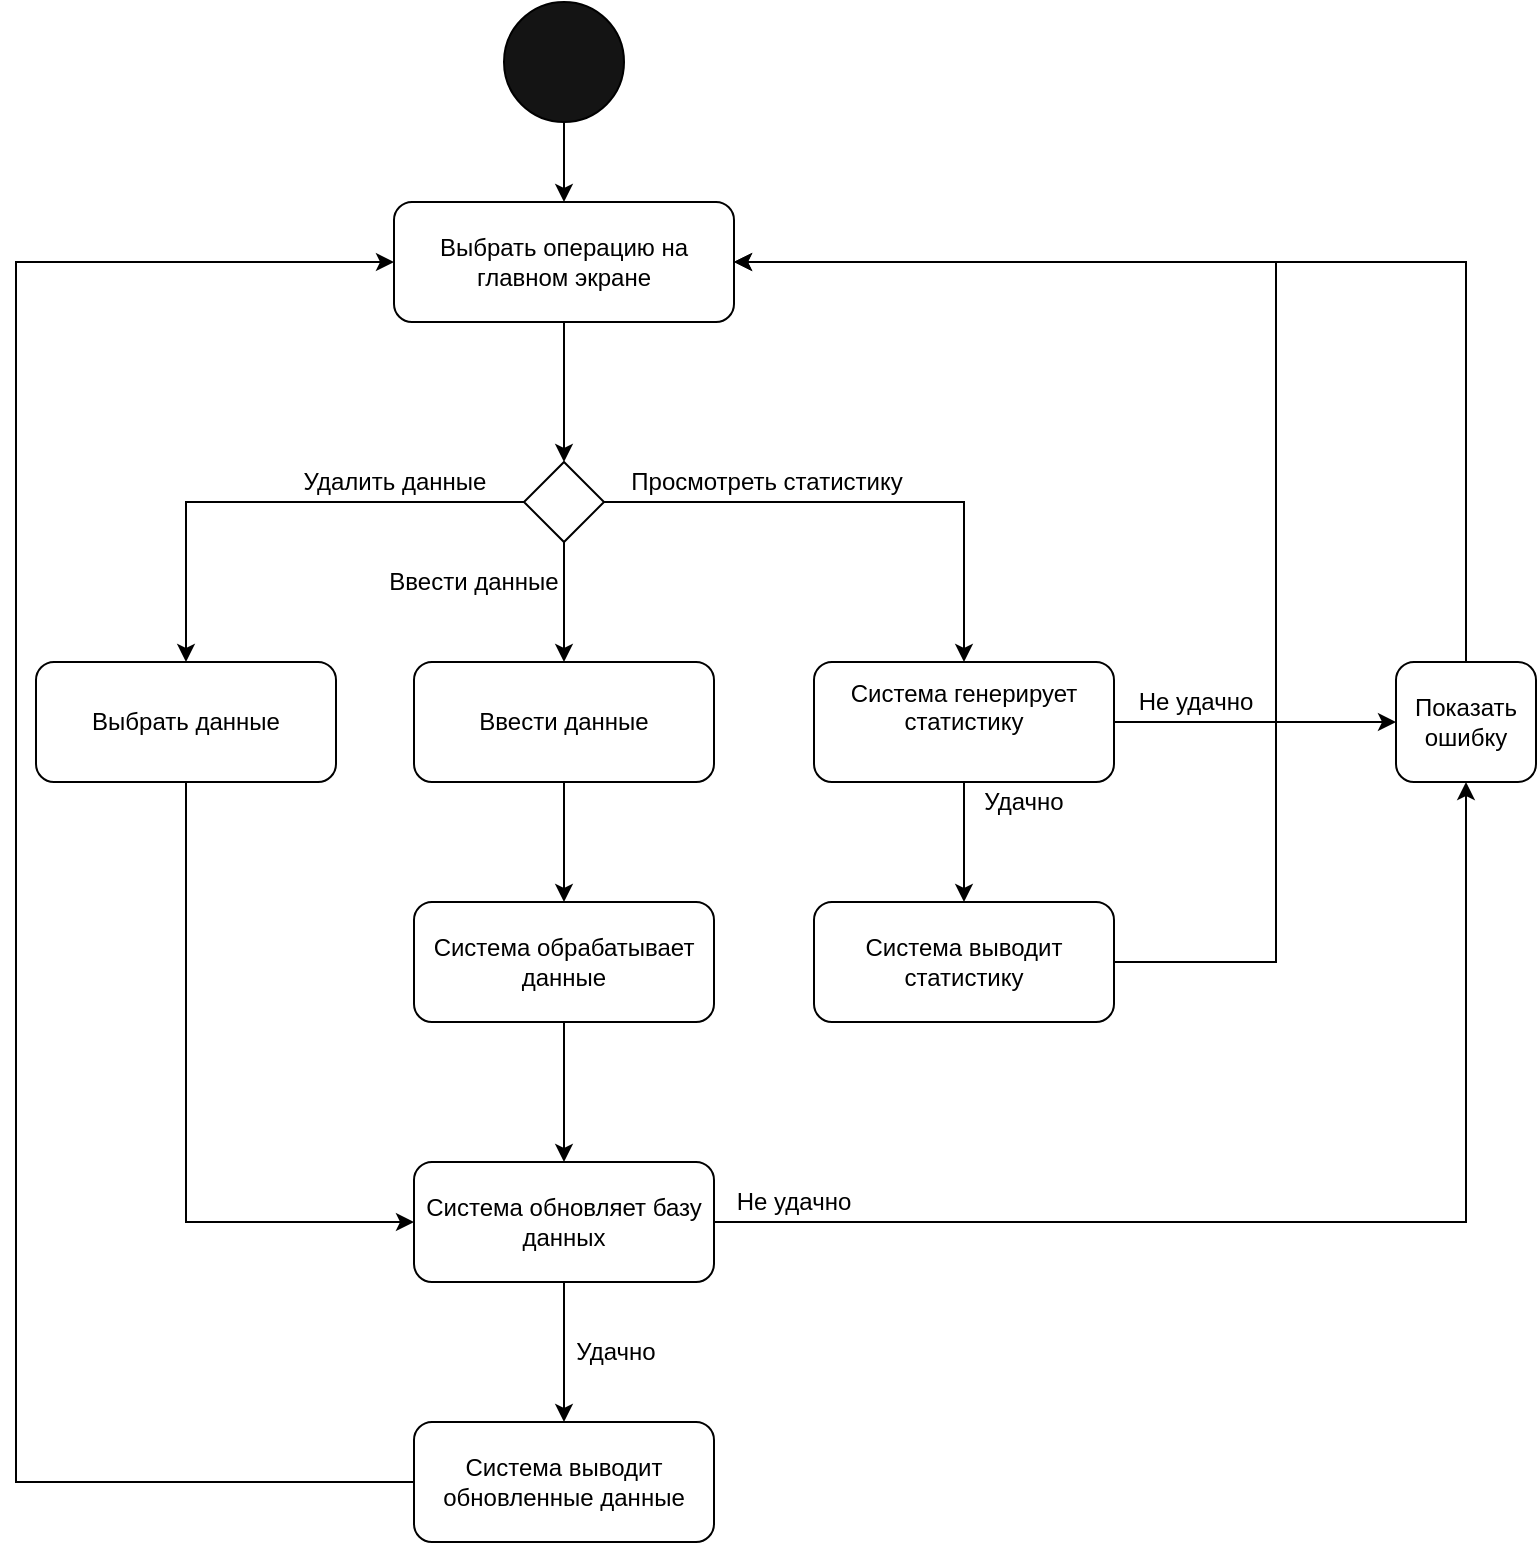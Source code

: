 <mxfile version="10.6.5" type="device"><diagram name="Page-1" id="e7e014a7-5840-1c2e-5031-d8a46d1fe8dd"><mxGraphModel dx="1220" dy="634" grid="1" gridSize="10" guides="1" tooltips="1" connect="1" arrows="1" fold="1" page="1" pageScale="1" pageWidth="1169" pageHeight="826" background="#ffffff" math="0" shadow="0"><root><mxCell id="0"/><mxCell id="1" parent="0"/><mxCell id="u1rTgI9Xw3K_pHjbqqv7-44" style="edgeStyle=orthogonalEdgeStyle;rounded=0;orthogonalLoop=1;jettySize=auto;html=1;entryX=0.5;entryY=0;entryDx=0;entryDy=0;" edge="1" parent="1" source="u1rTgI9Xw3K_pHjbqqv7-41" target="u1rTgI9Xw3K_pHjbqqv7-43"><mxGeometry relative="1" as="geometry"/></mxCell><mxCell id="u1rTgI9Xw3K_pHjbqqv7-41" value="" style="ellipse;whiteSpace=wrap;html=1;aspect=fixed;fillColor=#141414;" vertex="1" parent="1"><mxGeometry x="354" y="200" width="60" height="60" as="geometry"/></mxCell><mxCell id="u1rTgI9Xw3K_pHjbqqv7-46" style="edgeStyle=orthogonalEdgeStyle;rounded=0;orthogonalLoop=1;jettySize=auto;html=1;entryX=0.5;entryY=0;entryDx=0;entryDy=0;" edge="1" parent="1" source="u1rTgI9Xw3K_pHjbqqv7-43" target="u1rTgI9Xw3K_pHjbqqv7-45"><mxGeometry relative="1" as="geometry"/></mxCell><mxCell id="u1rTgI9Xw3K_pHjbqqv7-43" value="Выбрать операцию на главном экране" style="rounded=1;whiteSpace=wrap;html=1;fillColor=#FFFFFF;" vertex="1" parent="1"><mxGeometry x="299" y="300" width="170" height="60" as="geometry"/></mxCell><mxCell id="u1rTgI9Xw3K_pHjbqqv7-51" style="edgeStyle=orthogonalEdgeStyle;rounded=0;orthogonalLoop=1;jettySize=auto;html=1;entryX=0.5;entryY=0;entryDx=0;entryDy=0;exitX=0.5;exitY=1;exitDx=0;exitDy=0;" edge="1" parent="1" source="u1rTgI9Xw3K_pHjbqqv7-45" target="u1rTgI9Xw3K_pHjbqqv7-47"><mxGeometry relative="1" as="geometry"/></mxCell><mxCell id="u1rTgI9Xw3K_pHjbqqv7-79" style="edgeStyle=orthogonalEdgeStyle;rounded=0;orthogonalLoop=1;jettySize=auto;html=1;" edge="1" parent="1" source="u1rTgI9Xw3K_pHjbqqv7-45" target="u1rTgI9Xw3K_pHjbqqv7-78"><mxGeometry relative="1" as="geometry"/></mxCell><mxCell id="u1rTgI9Xw3K_pHjbqqv7-84" style="edgeStyle=orthogonalEdgeStyle;rounded=0;orthogonalLoop=1;jettySize=auto;html=1;exitX=1;exitY=0.5;exitDx=0;exitDy=0;entryX=0.5;entryY=0;entryDx=0;entryDy=0;" edge="1" parent="1" source="u1rTgI9Xw3K_pHjbqqv7-45" target="u1rTgI9Xw3K_pHjbqqv7-83"><mxGeometry relative="1" as="geometry"/></mxCell><mxCell id="u1rTgI9Xw3K_pHjbqqv7-45" value="" style="rhombus;whiteSpace=wrap;html=1;fillColor=#FFFFFF;" vertex="1" parent="1"><mxGeometry x="364" y="430" width="40" height="40" as="geometry"/></mxCell><mxCell id="u1rTgI9Xw3K_pHjbqqv7-52" style="edgeStyle=orthogonalEdgeStyle;rounded=0;orthogonalLoop=1;jettySize=auto;html=1;entryX=0.5;entryY=0;entryDx=0;entryDy=0;" edge="1" parent="1" source="u1rTgI9Xw3K_pHjbqqv7-47" target="u1rTgI9Xw3K_pHjbqqv7-49"><mxGeometry relative="1" as="geometry"/></mxCell><mxCell id="u1rTgI9Xw3K_pHjbqqv7-47" value="Ввести данные" style="rounded=1;whiteSpace=wrap;html=1;fillColor=#FFFFFF;" vertex="1" parent="1"><mxGeometry x="309" y="530" width="150" height="60" as="geometry"/></mxCell><mxCell id="u1rTgI9Xw3K_pHjbqqv7-53" style="edgeStyle=orthogonalEdgeStyle;rounded=0;orthogonalLoop=1;jettySize=auto;html=1;entryX=0.5;entryY=0;entryDx=0;entryDy=0;" edge="1" parent="1" source="u1rTgI9Xw3K_pHjbqqv7-49" target="u1rTgI9Xw3K_pHjbqqv7-50"><mxGeometry relative="1" as="geometry"/></mxCell><mxCell id="u1rTgI9Xw3K_pHjbqqv7-49" value="Система обрабатывает данные" style="rounded=1;whiteSpace=wrap;html=1;fillColor=#FFFFFF;" vertex="1" parent="1"><mxGeometry x="309" y="650" width="150" height="60" as="geometry"/></mxCell><mxCell id="u1rTgI9Xw3K_pHjbqqv7-50" value="Система обновляет базу данных" style="rounded=1;whiteSpace=wrap;html=1;fillColor=#FFFFFF;" vertex="1" parent="1"><mxGeometry x="309" y="780" width="150" height="60" as="geometry"/></mxCell><mxCell id="u1rTgI9Xw3K_pHjbqqv7-54" value="Ввести данные" style="text;html=1;strokeColor=none;fillColor=none;align=center;verticalAlign=middle;whiteSpace=wrap;rounded=0;" vertex="1" parent="1"><mxGeometry x="294" y="480" width="90" height="20" as="geometry"/></mxCell><mxCell id="u1rTgI9Xw3K_pHjbqqv7-64" style="edgeStyle=orthogonalEdgeStyle;rounded=0;orthogonalLoop=1;jettySize=auto;html=1;exitX=0.5;exitY=1;exitDx=0;exitDy=0;entryX=0.5;entryY=0;entryDx=0;entryDy=0;" edge="1" parent="1" source="u1rTgI9Xw3K_pHjbqqv7-50" target="u1rTgI9Xw3K_pHjbqqv7-62"><mxGeometry relative="1" as="geometry"><mxPoint x="639" y="830" as="sourcePoint"/></mxGeometry></mxCell><mxCell id="u1rTgI9Xw3K_pHjbqqv7-65" style="edgeStyle=orthogonalEdgeStyle;rounded=0;orthogonalLoop=1;jettySize=auto;html=1;exitX=1;exitY=0.5;exitDx=0;exitDy=0;entryX=0.5;entryY=1;entryDx=0;entryDy=0;" edge="1" parent="1" source="u1rTgI9Xw3K_pHjbqqv7-50" target="u1rTgI9Xw3K_pHjbqqv7-59"><mxGeometry relative="1" as="geometry"><mxPoint x="659" y="810" as="sourcePoint"/></mxGeometry></mxCell><mxCell id="u1rTgI9Xw3K_pHjbqqv7-59" value="Показать ошибку" style="rounded=1;whiteSpace=wrap;html=1;fillColor=#FFFFFF;" vertex="1" parent="1"><mxGeometry x="800" y="530" width="70" height="60" as="geometry"/></mxCell><mxCell id="u1rTgI9Xw3K_pHjbqqv7-60" value="Не удачно" style="text;html=1;strokeColor=none;fillColor=none;align=center;verticalAlign=middle;whiteSpace=wrap;rounded=0;" vertex="1" parent="1"><mxGeometry x="469" y="790" width="60" height="20" as="geometry"/></mxCell><mxCell id="u1rTgI9Xw3K_pHjbqqv7-61" value="Удачно" style="text;html=1;strokeColor=none;fillColor=none;align=center;verticalAlign=middle;whiteSpace=wrap;rounded=0;" vertex="1" parent="1"><mxGeometry x="389.5" y="865" width="40" height="20" as="geometry"/></mxCell><mxCell id="u1rTgI9Xw3K_pHjbqqv7-75" style="edgeStyle=orthogonalEdgeStyle;rounded=0;orthogonalLoop=1;jettySize=auto;html=1;entryX=0;entryY=0.5;entryDx=0;entryDy=0;exitX=0;exitY=0.5;exitDx=0;exitDy=0;" edge="1" parent="1" source="u1rTgI9Xw3K_pHjbqqv7-62" target="u1rTgI9Xw3K_pHjbqqv7-43"><mxGeometry relative="1" as="geometry"><mxPoint x="280" y="330" as="targetPoint"/><Array as="points"><mxPoint x="110" y="940"/><mxPoint x="110" y="330"/></Array></mxGeometry></mxCell><mxCell id="u1rTgI9Xw3K_pHjbqqv7-62" value="Система выводит обновленные данные" style="rounded=1;whiteSpace=wrap;html=1;fillColor=#FFFFFF;" vertex="1" parent="1"><mxGeometry x="309" y="910" width="150" height="60" as="geometry"/></mxCell><mxCell id="u1rTgI9Xw3K_pHjbqqv7-73" style="edgeStyle=orthogonalEdgeStyle;rounded=0;orthogonalLoop=1;jettySize=auto;html=1;exitX=0.5;exitY=0;exitDx=0;exitDy=0;entryX=1;entryY=0.5;entryDx=0;entryDy=0;" edge="1" parent="1" source="u1rTgI9Xw3K_pHjbqqv7-59" target="u1rTgI9Xw3K_pHjbqqv7-43"><mxGeometry relative="1" as="geometry"><mxPoint x="650" y="540" as="sourcePoint"/><mxPoint x="630" y="330" as="targetPoint"/><Array as="points"><mxPoint x="835" y="330"/></Array></mxGeometry></mxCell><mxCell id="u1rTgI9Xw3K_pHjbqqv7-81" style="edgeStyle=orthogonalEdgeStyle;rounded=0;orthogonalLoop=1;jettySize=auto;html=1;exitX=0.5;exitY=1;exitDx=0;exitDy=0;entryX=0;entryY=0.5;entryDx=0;entryDy=0;" edge="1" parent="1" source="u1rTgI9Xw3K_pHjbqqv7-78" target="u1rTgI9Xw3K_pHjbqqv7-50"><mxGeometry relative="1" as="geometry"/></mxCell><mxCell id="u1rTgI9Xw3K_pHjbqqv7-78" value="Выбрать данные" style="rounded=1;whiteSpace=wrap;html=1;fillColor=#FFFFFF;" vertex="1" parent="1"><mxGeometry x="120" y="530" width="150" height="60" as="geometry"/></mxCell><mxCell id="u1rTgI9Xw3K_pHjbqqv7-80" value="Удалить данные" style="text;html=1;strokeColor=none;fillColor=none;align=center;verticalAlign=middle;whiteSpace=wrap;rounded=0;" vertex="1" parent="1"><mxGeometry x="239.5" y="430" width="119" height="20" as="geometry"/></mxCell><mxCell id="u1rTgI9Xw3K_pHjbqqv7-86" style="edgeStyle=orthogonalEdgeStyle;rounded=0;orthogonalLoop=1;jettySize=auto;html=1;entryX=0;entryY=0.5;entryDx=0;entryDy=0;" edge="1" parent="1" source="u1rTgI9Xw3K_pHjbqqv7-83" target="u1rTgI9Xw3K_pHjbqqv7-59"><mxGeometry relative="1" as="geometry"/></mxCell><mxCell id="u1rTgI9Xw3K_pHjbqqv7-91" style="edgeStyle=orthogonalEdgeStyle;rounded=0;orthogonalLoop=1;jettySize=auto;html=1;entryX=0.5;entryY=0;entryDx=0;entryDy=0;" edge="1" parent="1" source="u1rTgI9Xw3K_pHjbqqv7-83" target="u1rTgI9Xw3K_pHjbqqv7-90"><mxGeometry relative="1" as="geometry"/></mxCell><mxCell id="u1rTgI9Xw3K_pHjbqqv7-83" value="Система генерирует статистику&lt;br&gt;&lt;br&gt;" style="rounded=1;whiteSpace=wrap;html=1;fillColor=#FFFFFF;" vertex="1" parent="1"><mxGeometry x="509" y="530" width="150" height="60" as="geometry"/></mxCell><mxCell id="u1rTgI9Xw3K_pHjbqqv7-85" value="Просмотреть статистику" style="text;html=1;strokeColor=none;fillColor=none;align=center;verticalAlign=middle;whiteSpace=wrap;rounded=0;" vertex="1" parent="1"><mxGeometry x="410" y="430" width="151" height="20" as="geometry"/></mxCell><mxCell id="u1rTgI9Xw3K_pHjbqqv7-87" value="Не удачно" style="text;html=1;strokeColor=none;fillColor=none;align=center;verticalAlign=middle;whiteSpace=wrap;rounded=0;" vertex="1" parent="1"><mxGeometry x="670" y="540" width="60" height="20" as="geometry"/></mxCell><mxCell id="u1rTgI9Xw3K_pHjbqqv7-93" style="edgeStyle=orthogonalEdgeStyle;rounded=0;orthogonalLoop=1;jettySize=auto;html=1;entryX=1;entryY=0.5;entryDx=0;entryDy=0;" edge="1" parent="1" source="u1rTgI9Xw3K_pHjbqqv7-90" target="u1rTgI9Xw3K_pHjbqqv7-43"><mxGeometry relative="1" as="geometry"><mxPoint x="760" y="330" as="targetPoint"/><Array as="points"><mxPoint x="740" y="680"/><mxPoint x="740" y="330"/></Array></mxGeometry></mxCell><mxCell id="u1rTgI9Xw3K_pHjbqqv7-90" value="Система выводит статистику" style="rounded=1;whiteSpace=wrap;html=1;fillColor=#FFFFFF;" vertex="1" parent="1"><mxGeometry x="509" y="650" width="150" height="60" as="geometry"/></mxCell><mxCell id="u1rTgI9Xw3K_pHjbqqv7-92" value="Удачно" style="text;html=1;strokeColor=none;fillColor=none;align=center;verticalAlign=middle;whiteSpace=wrap;rounded=0;" vertex="1" parent="1"><mxGeometry x="584" y="590" width="60" height="20" as="geometry"/></mxCell></root></mxGraphModel></diagram></mxfile>
